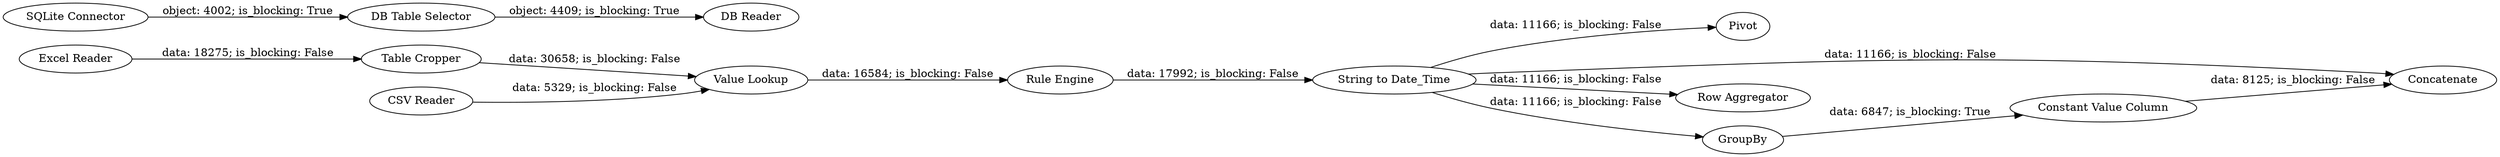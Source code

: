digraph {
	"4862385061374023232_426" [label="Excel Reader"]
	"4862385061374023232_271" [label="Value Lookup"]
	"4862385061374023232_266" [label="Table Cropper"]
	"4862385061374023232_424" [label="CSV Reader"]
	"4862385061374023232_403" [label="DB Table Selector"]
	"4862385061374023232_277" [label="Constant Value Column"]
	"4862385061374023232_273" [label="String to Date_Time"]
	"4862385061374023232_272" [label="Rule Engine"]
	"4862385061374023232_418" [label=Pivot]
	"4862385061374023232_406" [label="SQLite Connector"]
	"4862385061374023232_5" [label=Concatenate]
	"4862385061374023232_275" [label="Row Aggregator"]
	"4862385061374023232_404" [label="DB Reader"]
	"4862385061374023232_276" [label=GroupBy]
	"4862385061374023232_273" -> "4862385061374023232_276" [label="data: 11166; is_blocking: False"]
	"4862385061374023232_277" -> "4862385061374023232_5" [label="data: 8125; is_blocking: False"]
	"4862385061374023232_271" -> "4862385061374023232_272" [label="data: 16584; is_blocking: False"]
	"4862385061374023232_406" -> "4862385061374023232_403" [label="object: 4002; is_blocking: True"]
	"4862385061374023232_276" -> "4862385061374023232_277" [label="data: 6847; is_blocking: True"]
	"4862385061374023232_426" -> "4862385061374023232_266" [label="data: 18275; is_blocking: False"]
	"4862385061374023232_424" -> "4862385061374023232_271" [label="data: 5329; is_blocking: False"]
	"4862385061374023232_273" -> "4862385061374023232_275" [label="data: 11166; is_blocking: False"]
	"4862385061374023232_273" -> "4862385061374023232_418" [label="data: 11166; is_blocking: False"]
	"4862385061374023232_273" -> "4862385061374023232_5" [label="data: 11166; is_blocking: False"]
	"4862385061374023232_266" -> "4862385061374023232_271" [label="data: 30658; is_blocking: False"]
	"4862385061374023232_272" -> "4862385061374023232_273" [label="data: 17992; is_blocking: False"]
	"4862385061374023232_403" -> "4862385061374023232_404" [label="object: 4409; is_blocking: True"]
	rankdir=LR
}
